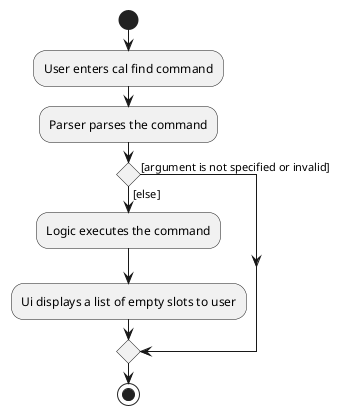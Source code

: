 @startuml
start
:User enters cal find command;
:Parser parses the command;
'Since the beta syntax does not support placing the condition outside the
'diamond we place it as the true branch instead.

if () then ([else])
    :Logic executes the command;
    :Ui displays a list of empty slots to user;
else ([argument is not specified or invalid])
endif
stop
@enduml